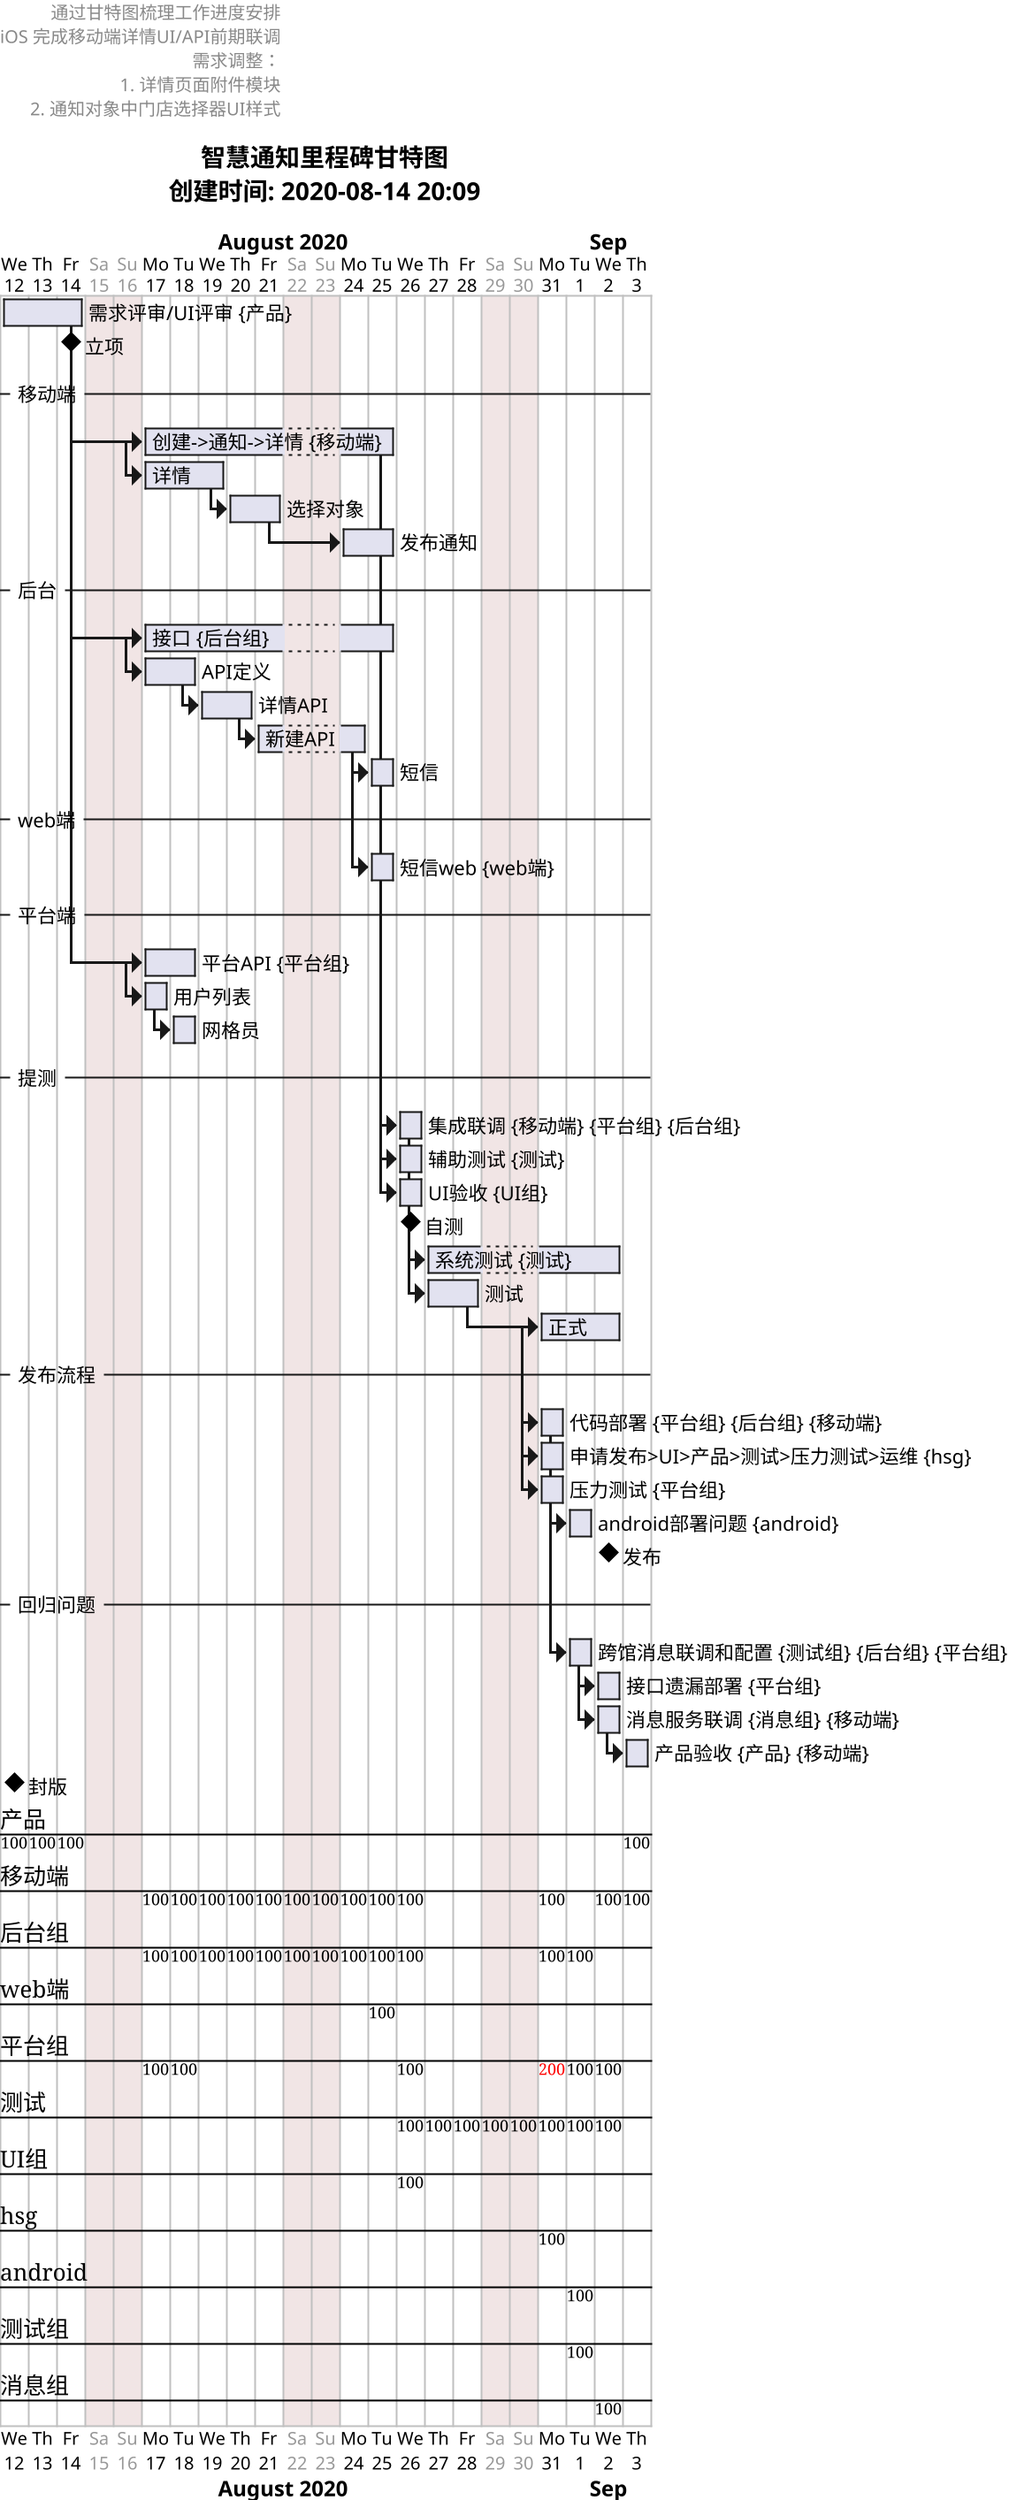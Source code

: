 @startuml
'新建甘特图
@startgantt
scale 2
page 1x1
title
        智慧通知里程碑甘特图
        创建时间: 2020-08-14 20:09
        endtitle
        left header
                通过甘特图梳理工作进度安排
                iOS 完成移动端详情UI/API前期联调
                需求调整：
                1. 详情页面附件模块
                2. 通知对象中门店选择器UI样式
        endheader
        project starts 2020-08-12
        Sunday are closed
        Saturday are closed
        [需求评审/UI评审] as [design] on {产品:100%} lasts 3 days
        [立项] happens at [design]'s end
        --移动端--
        then [创建->通知->详情] as [develop] on {移动端:100%} lasts 7 days
        [详情] as [detail] lasts 3 days
        [detail] starts at [develop]'s start
        then [选择对象] lasts 2 days
        then [发布通知]  lasts 2 days
        '前端进度
        [develop] is 100% completed

        --后台--
        [接口] as [api] on {后台组} lasts 7 days
        [API定义] as [define] lasts 2 days
        [详情API] as [detailAPi] lasts 2 days
        [新建API] as [newAPI] lasts 2 days
        [短信] as [duanxin] lasts 1 days
        '接口进度
        [api] is 100% completed

        --web端--
        [短信web] as [dxweb] on {web端} lasts 1 days
        --平台端--
        [平台API] as [pt] on {平台组} lasts 2 days
        [用户列表] as [guser] lasts 1 days
        [网格员] as [wguser] lasts 1 days
        '接口进度
        [pt] is 100% completed

        '关系
        design --> pt
        [guser] starts at [pt]'s start
        guser --> wguser

        design --> api
        [define] starts at [api]'s start
        define --> detailAPi
        detailAPi --> newAPI
        newAPI --> duanxin
        [dxweb] starts at [duanxin]'s start

        --提测--
        [集成联调] as [lt2] on {移动端:100%} {平台组} {后台组} lasts 1 days
        [辅助测试] as [fuzhutest] on {测试} lasts 1 days
        [UI验收] as [UIcheck] on {UI组} lasts 1 days
        [fuzhutest] starts at [develop]'s end
        [UIcheck] starts at [develop]'s end
        [lt2] starts at [develop]'s end
        [lt2] starts at [api]'s end
        [自测] happens at [lt2]'s end
        [系统测试] as [test] on {测试:100%} lasts 5 days
        [test] starts at [lt2]'s end
        [测试] as [first] lasts 2 days
        [first] starts at [test]'s start
        then [正式] lasts 3 days
        --发布流程--
        [代码部署] as [deloymaster] on {平台组} {后台组} {移动端} lasts 1 days
        [申请发布>UI>产品>测试>压力测试>运维] as [deloyreq] on {hsg} lasts 1 days
        [压力测试] as [yltest] on {平台组} lasts 1 days
        [android部署问题] as [androidbug] on {android} lasts 1 days
        [发布] happens at [正式]'s end
        --回归问题--
        [跨馆消息联调和配置] as [childstore] on {测试组} {后台组} {平台组} lasts 1 days
        [接口遗漏部署] as [apideloy] on {平台组} lasts 1 days
        [消息服务联调] as [notfiyserver] on {消息组} {移动端} lasts 1 days

        [产品验收] as [product] on {产品} {移动端} lasts 1 days
        [封版] happens at [product]'s end

        [deloymaster] starts at [正式]'s start
        [deloyreq] starts at [正式]'s start
        [yltest] starts at [正式]'s start
        deloymaster --> androidbug
        deloymaster --> childstore
        childstore --> apideloy
        childstore --> notfiyserver
        notfiyserver --> product

        [deloymaster] is 100% completed
        [deloyreq] is 100% completed
        [yltest] is 100% completed

        [first] is 100% completed
        @endgantt
@enduml
